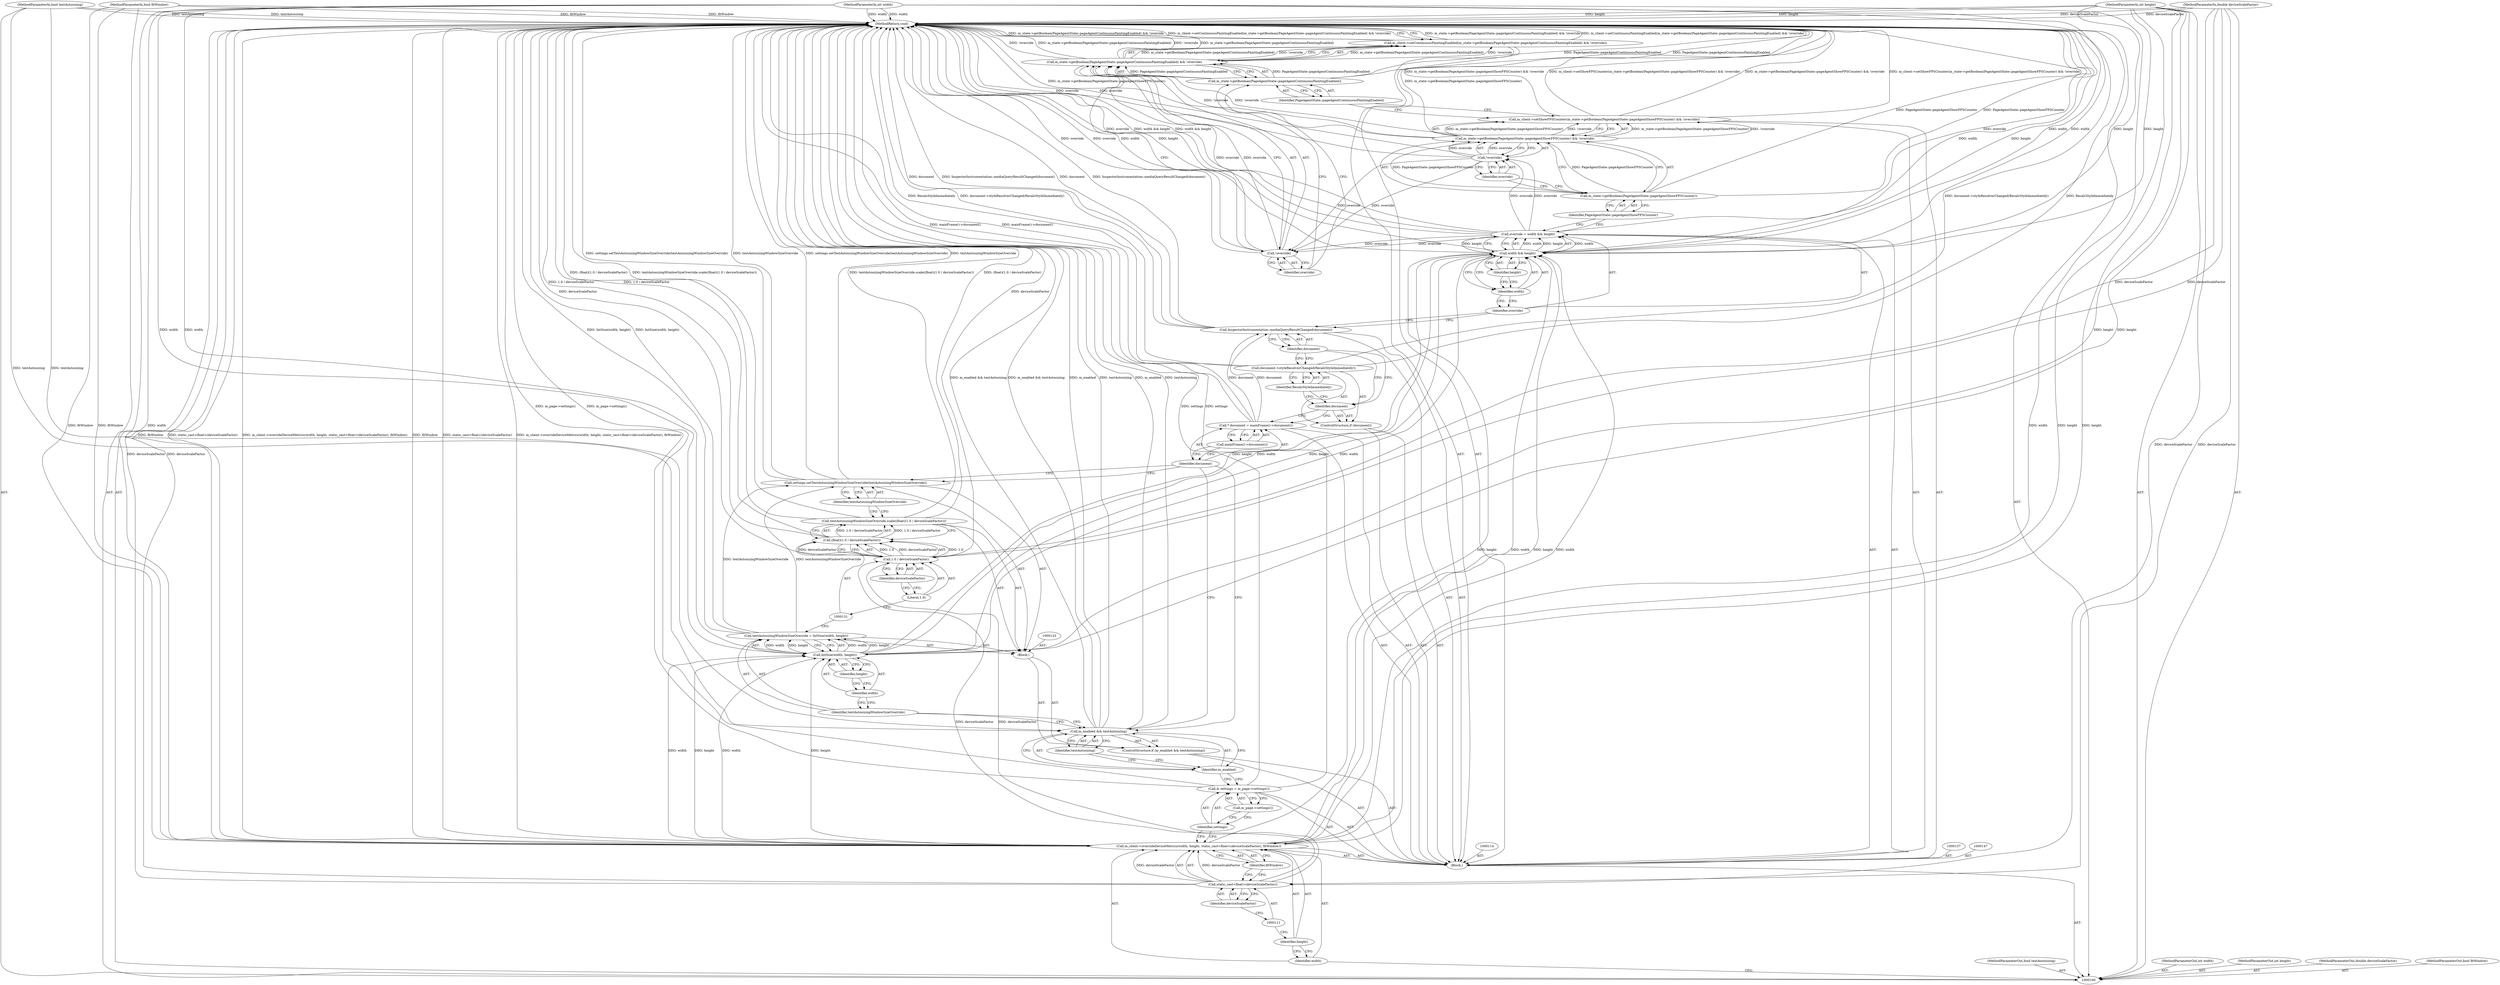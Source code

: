 digraph "0_Chrome_d4cd2b2c0953ad7e9fa988c234eb9361be80fe81_17" {
"1000165" [label="(MethodReturn,void)"];
"1000105" [label="(MethodParameterIn,bool textAutosizing)"];
"1000249" [label="(MethodParameterOut,bool textAutosizing)"];
"1000101" [label="(MethodParameterIn,int width)"];
"1000245" [label="(MethodParameterOut,int width)"];
"1000102" [label="(MethodParameterIn,int height)"];
"1000246" [label="(MethodParameterOut,int height)"];
"1000103" [label="(MethodParameterIn,double deviceScaleFactor)"];
"1000247" [label="(MethodParameterOut,double deviceScaleFactor)"];
"1000104" [label="(MethodParameterIn,bool fitWindow)"];
"1000248" [label="(MethodParameterOut,bool fitWindow)"];
"1000138" [label="(Call,* document = mainFrame()->document())"];
"1000139" [label="(Identifier,document)"];
"1000140" [label="(Call,mainFrame()->document())"];
"1000141" [label="(ControlStructure,if (document))"];
"1000142" [label="(Identifier,document)"];
"1000144" [label="(Identifier,RecalcStyleImmediately)"];
"1000143" [label="(Call,document->styleResolverChanged(RecalcStyleImmediately))"];
"1000145" [label="(Call,InspectorInstrumentation::mediaQueryResultChanged(document))"];
"1000146" [label="(Identifier,document)"];
"1000148" [label="(Call,override = width && height)"];
"1000149" [label="(Identifier,override)"];
"1000150" [label="(Call,width && height)"];
"1000151" [label="(Identifier,width)"];
"1000152" [label="(Identifier,height)"];
"1000154" [label="(Call,m_state->getBoolean(PageAgentState::pageAgentShowFPSCounter) && !override)"];
"1000155" [label="(Call,m_state->getBoolean(PageAgentState::pageAgentShowFPSCounter))"];
"1000153" [label="(Call,m_client->setShowFPSCounter(m_state->getBoolean(PageAgentState::pageAgentShowFPSCounter) && !override))"];
"1000156" [label="(Identifier,PageAgentState::pageAgentShowFPSCounter)"];
"1000157" [label="(Call,!override)"];
"1000158" [label="(Identifier,override)"];
"1000163" [label="(Call,!override)"];
"1000164" [label="(Identifier,override)"];
"1000160" [label="(Call,m_state->getBoolean(PageAgentState::pageAgentContinuousPaintingEnabled) && !override)"];
"1000161" [label="(Call,m_state->getBoolean(PageAgentState::pageAgentContinuousPaintingEnabled))"];
"1000159" [label="(Call,m_client->setContinuousPaintingEnabled(m_state->getBoolean(PageAgentState::pageAgentContinuousPaintingEnabled) && !override))"];
"1000162" [label="(Identifier,PageAgentState::pageAgentContinuousPaintingEnabled)"];
"1000106" [label="(Block,)"];
"1000108" [label="(Identifier,width)"];
"1000107" [label="(Call,m_client->overrideDeviceMetrics(width, height, static_cast<float>(deviceScaleFactor), fitWindow))"];
"1000109" [label="(Identifier,height)"];
"1000110" [label="(Call,static_cast<float>(deviceScaleFactor))"];
"1000112" [label="(Identifier,deviceScaleFactor)"];
"1000113" [label="(Identifier,fitWindow)"];
"1000115" [label="(Call,& settings = m_page->settings())"];
"1000116" [label="(Identifier,settings)"];
"1000117" [label="(Call,m_page->settings())"];
"1000121" [label="(Identifier,textAutosizing)"];
"1000118" [label="(ControlStructure,if (m_enabled && textAutosizing))"];
"1000119" [label="(Call,m_enabled && textAutosizing)"];
"1000120" [label="(Identifier,m_enabled)"];
"1000124" [label="(Call,textAutosizingWindowSizeOverride = IntSize(width, height))"];
"1000125" [label="(Identifier,textAutosizingWindowSizeOverride)"];
"1000126" [label="(Call,IntSize(width, height))"];
"1000127" [label="(Identifier,width)"];
"1000128" [label="(Identifier,height)"];
"1000122" [label="(Block,)"];
"1000130" [label="(Call,(float)(1.0 / deviceScaleFactor))"];
"1000132" [label="(Call,1.0 / deviceScaleFactor)"];
"1000133" [label="(Literal,1.0)"];
"1000134" [label="(Identifier,deviceScaleFactor)"];
"1000129" [label="(Call,textAutosizingWindowSizeOverride.scale((float)(1.0 / deviceScaleFactor)))"];
"1000136" [label="(Identifier,textAutosizingWindowSizeOverride)"];
"1000135" [label="(Call,settings.setTextAutosizingWindowSizeOverride(textAutosizingWindowSizeOverride))"];
"1000165" -> "1000100"  [label="AST: "];
"1000165" -> "1000159"  [label="CFG: "];
"1000104" -> "1000165"  [label="DDG: fitWindow"];
"1000105" -> "1000165"  [label="DDG: textAutosizing"];
"1000159" -> "1000165"  [label="DDG: m_state->getBoolean(PageAgentState::pageAgentContinuousPaintingEnabled) && !override"];
"1000159" -> "1000165"  [label="DDG: m_client->setContinuousPaintingEnabled(m_state->getBoolean(PageAgentState::pageAgentContinuousPaintingEnabled) && !override)"];
"1000130" -> "1000165"  [label="DDG: 1.0 / deviceScaleFactor"];
"1000153" -> "1000165"  [label="DDG: m_client->setShowFPSCounter(m_state->getBoolean(PageAgentState::pageAgentShowFPSCounter) && !override)"];
"1000153" -> "1000165"  [label="DDG: m_state->getBoolean(PageAgentState::pageAgentShowFPSCounter) && !override"];
"1000148" -> "1000165"  [label="DDG: width && height"];
"1000148" -> "1000165"  [label="DDG: override"];
"1000119" -> "1000165"  [label="DDG: m_enabled && textAutosizing"];
"1000119" -> "1000165"  [label="DDG: textAutosizing"];
"1000119" -> "1000165"  [label="DDG: m_enabled"];
"1000115" -> "1000165"  [label="DDG: m_page->settings()"];
"1000115" -> "1000165"  [label="DDG: settings"];
"1000129" -> "1000165"  [label="DDG: (float)(1.0 / deviceScaleFactor)"];
"1000129" -> "1000165"  [label="DDG: textAutosizingWindowSizeOverride.scale((float)(1.0 / deviceScaleFactor))"];
"1000163" -> "1000165"  [label="DDG: override"];
"1000124" -> "1000165"  [label="DDG: IntSize(width, height)"];
"1000107" -> "1000165"  [label="DDG: m_client->overrideDeviceMetrics(width, height, static_cast<float>(deviceScaleFactor), fitWindow)"];
"1000107" -> "1000165"  [label="DDG: fitWindow"];
"1000107" -> "1000165"  [label="DDG: static_cast<float>(deviceScaleFactor)"];
"1000150" -> "1000165"  [label="DDG: width"];
"1000150" -> "1000165"  [label="DDG: height"];
"1000138" -> "1000165"  [label="DDG: mainFrame()->document()"];
"1000154" -> "1000165"  [label="DDG: m_state->getBoolean(PageAgentState::pageAgentShowFPSCounter)"];
"1000143" -> "1000165"  [label="DDG: RecalcStyleImmediately"];
"1000143" -> "1000165"  [label="DDG: document->styleResolverChanged(RecalcStyleImmediately)"];
"1000132" -> "1000165"  [label="DDG: deviceScaleFactor"];
"1000157" -> "1000165"  [label="DDG: override"];
"1000103" -> "1000165"  [label="DDG: deviceScaleFactor"];
"1000102" -> "1000165"  [label="DDG: height"];
"1000110" -> "1000165"  [label="DDG: deviceScaleFactor"];
"1000135" -> "1000165"  [label="DDG: settings.setTextAutosizingWindowSizeOverride(textAutosizingWindowSizeOverride)"];
"1000135" -> "1000165"  [label="DDG: textAutosizingWindowSizeOverride"];
"1000101" -> "1000165"  [label="DDG: width"];
"1000145" -> "1000165"  [label="DDG: InspectorInstrumentation::mediaQueryResultChanged(document)"];
"1000145" -> "1000165"  [label="DDG: document"];
"1000155" -> "1000165"  [label="DDG: PageAgentState::pageAgentShowFPSCounter"];
"1000160" -> "1000165"  [label="DDG: !override"];
"1000160" -> "1000165"  [label="DDG: m_state->getBoolean(PageAgentState::pageAgentContinuousPaintingEnabled)"];
"1000161" -> "1000165"  [label="DDG: PageAgentState::pageAgentContinuousPaintingEnabled"];
"1000105" -> "1000100"  [label="AST: "];
"1000105" -> "1000165"  [label="DDG: textAutosizing"];
"1000105" -> "1000119"  [label="DDG: textAutosizing"];
"1000249" -> "1000100"  [label="AST: "];
"1000101" -> "1000100"  [label="AST: "];
"1000101" -> "1000165"  [label="DDG: width"];
"1000101" -> "1000107"  [label="DDG: width"];
"1000101" -> "1000126"  [label="DDG: width"];
"1000101" -> "1000150"  [label="DDG: width"];
"1000245" -> "1000100"  [label="AST: "];
"1000102" -> "1000100"  [label="AST: "];
"1000102" -> "1000165"  [label="DDG: height"];
"1000102" -> "1000107"  [label="DDG: height"];
"1000102" -> "1000126"  [label="DDG: height"];
"1000102" -> "1000150"  [label="DDG: height"];
"1000246" -> "1000100"  [label="AST: "];
"1000103" -> "1000100"  [label="AST: "];
"1000103" -> "1000165"  [label="DDG: deviceScaleFactor"];
"1000103" -> "1000110"  [label="DDG: deviceScaleFactor"];
"1000103" -> "1000132"  [label="DDG: deviceScaleFactor"];
"1000247" -> "1000100"  [label="AST: "];
"1000104" -> "1000100"  [label="AST: "];
"1000104" -> "1000165"  [label="DDG: fitWindow"];
"1000104" -> "1000107"  [label="DDG: fitWindow"];
"1000248" -> "1000100"  [label="AST: "];
"1000138" -> "1000106"  [label="AST: "];
"1000138" -> "1000140"  [label="CFG: "];
"1000139" -> "1000138"  [label="AST: "];
"1000140" -> "1000138"  [label="AST: "];
"1000142" -> "1000138"  [label="CFG: "];
"1000138" -> "1000165"  [label="DDG: mainFrame()->document()"];
"1000138" -> "1000145"  [label="DDG: document"];
"1000139" -> "1000138"  [label="AST: "];
"1000139" -> "1000135"  [label="CFG: "];
"1000139" -> "1000119"  [label="CFG: "];
"1000140" -> "1000139"  [label="CFG: "];
"1000140" -> "1000138"  [label="AST: "];
"1000140" -> "1000139"  [label="CFG: "];
"1000138" -> "1000140"  [label="CFG: "];
"1000141" -> "1000106"  [label="AST: "];
"1000142" -> "1000141"  [label="AST: "];
"1000143" -> "1000141"  [label="AST: "];
"1000142" -> "1000141"  [label="AST: "];
"1000142" -> "1000138"  [label="CFG: "];
"1000144" -> "1000142"  [label="CFG: "];
"1000146" -> "1000142"  [label="CFG: "];
"1000144" -> "1000143"  [label="AST: "];
"1000144" -> "1000142"  [label="CFG: "];
"1000143" -> "1000144"  [label="CFG: "];
"1000143" -> "1000141"  [label="AST: "];
"1000143" -> "1000144"  [label="CFG: "];
"1000144" -> "1000143"  [label="AST: "];
"1000146" -> "1000143"  [label="CFG: "];
"1000143" -> "1000165"  [label="DDG: RecalcStyleImmediately"];
"1000143" -> "1000165"  [label="DDG: document->styleResolverChanged(RecalcStyleImmediately)"];
"1000145" -> "1000106"  [label="AST: "];
"1000145" -> "1000146"  [label="CFG: "];
"1000146" -> "1000145"  [label="AST: "];
"1000149" -> "1000145"  [label="CFG: "];
"1000145" -> "1000165"  [label="DDG: InspectorInstrumentation::mediaQueryResultChanged(document)"];
"1000145" -> "1000165"  [label="DDG: document"];
"1000138" -> "1000145"  [label="DDG: document"];
"1000146" -> "1000145"  [label="AST: "];
"1000146" -> "1000143"  [label="CFG: "];
"1000146" -> "1000142"  [label="CFG: "];
"1000145" -> "1000146"  [label="CFG: "];
"1000148" -> "1000106"  [label="AST: "];
"1000148" -> "1000150"  [label="CFG: "];
"1000149" -> "1000148"  [label="AST: "];
"1000150" -> "1000148"  [label="AST: "];
"1000156" -> "1000148"  [label="CFG: "];
"1000148" -> "1000165"  [label="DDG: width && height"];
"1000148" -> "1000165"  [label="DDG: override"];
"1000150" -> "1000148"  [label="DDG: width"];
"1000150" -> "1000148"  [label="DDG: height"];
"1000148" -> "1000157"  [label="DDG: override"];
"1000148" -> "1000163"  [label="DDG: override"];
"1000149" -> "1000148"  [label="AST: "];
"1000149" -> "1000145"  [label="CFG: "];
"1000151" -> "1000149"  [label="CFG: "];
"1000150" -> "1000148"  [label="AST: "];
"1000150" -> "1000151"  [label="CFG: "];
"1000150" -> "1000152"  [label="CFG: "];
"1000151" -> "1000150"  [label="AST: "];
"1000152" -> "1000150"  [label="AST: "];
"1000148" -> "1000150"  [label="CFG: "];
"1000150" -> "1000165"  [label="DDG: width"];
"1000150" -> "1000165"  [label="DDG: height"];
"1000150" -> "1000148"  [label="DDG: width"];
"1000150" -> "1000148"  [label="DDG: height"];
"1000107" -> "1000150"  [label="DDG: width"];
"1000107" -> "1000150"  [label="DDG: height"];
"1000126" -> "1000150"  [label="DDG: width"];
"1000126" -> "1000150"  [label="DDG: height"];
"1000101" -> "1000150"  [label="DDG: width"];
"1000102" -> "1000150"  [label="DDG: height"];
"1000151" -> "1000150"  [label="AST: "];
"1000151" -> "1000149"  [label="CFG: "];
"1000152" -> "1000151"  [label="CFG: "];
"1000150" -> "1000151"  [label="CFG: "];
"1000152" -> "1000150"  [label="AST: "];
"1000152" -> "1000151"  [label="CFG: "];
"1000150" -> "1000152"  [label="CFG: "];
"1000154" -> "1000153"  [label="AST: "];
"1000154" -> "1000155"  [label="CFG: "];
"1000154" -> "1000157"  [label="CFG: "];
"1000155" -> "1000154"  [label="AST: "];
"1000157" -> "1000154"  [label="AST: "];
"1000153" -> "1000154"  [label="CFG: "];
"1000154" -> "1000165"  [label="DDG: m_state->getBoolean(PageAgentState::pageAgentShowFPSCounter)"];
"1000154" -> "1000153"  [label="DDG: m_state->getBoolean(PageAgentState::pageAgentShowFPSCounter)"];
"1000154" -> "1000153"  [label="DDG: !override"];
"1000155" -> "1000154"  [label="DDG: PageAgentState::pageAgentShowFPSCounter"];
"1000157" -> "1000154"  [label="DDG: override"];
"1000154" -> "1000160"  [label="DDG: !override"];
"1000155" -> "1000154"  [label="AST: "];
"1000155" -> "1000156"  [label="CFG: "];
"1000156" -> "1000155"  [label="AST: "];
"1000158" -> "1000155"  [label="CFG: "];
"1000154" -> "1000155"  [label="CFG: "];
"1000155" -> "1000165"  [label="DDG: PageAgentState::pageAgentShowFPSCounter"];
"1000155" -> "1000154"  [label="DDG: PageAgentState::pageAgentShowFPSCounter"];
"1000153" -> "1000106"  [label="AST: "];
"1000153" -> "1000154"  [label="CFG: "];
"1000154" -> "1000153"  [label="AST: "];
"1000162" -> "1000153"  [label="CFG: "];
"1000153" -> "1000165"  [label="DDG: m_client->setShowFPSCounter(m_state->getBoolean(PageAgentState::pageAgentShowFPSCounter) && !override)"];
"1000153" -> "1000165"  [label="DDG: m_state->getBoolean(PageAgentState::pageAgentShowFPSCounter) && !override"];
"1000154" -> "1000153"  [label="DDG: m_state->getBoolean(PageAgentState::pageAgentShowFPSCounter)"];
"1000154" -> "1000153"  [label="DDG: !override"];
"1000156" -> "1000155"  [label="AST: "];
"1000156" -> "1000148"  [label="CFG: "];
"1000155" -> "1000156"  [label="CFG: "];
"1000157" -> "1000154"  [label="AST: "];
"1000157" -> "1000158"  [label="CFG: "];
"1000158" -> "1000157"  [label="AST: "];
"1000154" -> "1000157"  [label="CFG: "];
"1000157" -> "1000165"  [label="DDG: override"];
"1000157" -> "1000154"  [label="DDG: override"];
"1000148" -> "1000157"  [label="DDG: override"];
"1000157" -> "1000163"  [label="DDG: override"];
"1000158" -> "1000157"  [label="AST: "];
"1000158" -> "1000155"  [label="CFG: "];
"1000157" -> "1000158"  [label="CFG: "];
"1000163" -> "1000160"  [label="AST: "];
"1000163" -> "1000164"  [label="CFG: "];
"1000164" -> "1000163"  [label="AST: "];
"1000160" -> "1000163"  [label="CFG: "];
"1000163" -> "1000165"  [label="DDG: override"];
"1000163" -> "1000160"  [label="DDG: override"];
"1000157" -> "1000163"  [label="DDG: override"];
"1000148" -> "1000163"  [label="DDG: override"];
"1000164" -> "1000163"  [label="AST: "];
"1000164" -> "1000161"  [label="CFG: "];
"1000163" -> "1000164"  [label="CFG: "];
"1000160" -> "1000159"  [label="AST: "];
"1000160" -> "1000161"  [label="CFG: "];
"1000160" -> "1000163"  [label="CFG: "];
"1000161" -> "1000160"  [label="AST: "];
"1000163" -> "1000160"  [label="AST: "];
"1000159" -> "1000160"  [label="CFG: "];
"1000160" -> "1000165"  [label="DDG: !override"];
"1000160" -> "1000165"  [label="DDG: m_state->getBoolean(PageAgentState::pageAgentContinuousPaintingEnabled)"];
"1000160" -> "1000159"  [label="DDG: m_state->getBoolean(PageAgentState::pageAgentContinuousPaintingEnabled)"];
"1000160" -> "1000159"  [label="DDG: !override"];
"1000161" -> "1000160"  [label="DDG: PageAgentState::pageAgentContinuousPaintingEnabled"];
"1000163" -> "1000160"  [label="DDG: override"];
"1000154" -> "1000160"  [label="DDG: !override"];
"1000161" -> "1000160"  [label="AST: "];
"1000161" -> "1000162"  [label="CFG: "];
"1000162" -> "1000161"  [label="AST: "];
"1000164" -> "1000161"  [label="CFG: "];
"1000160" -> "1000161"  [label="CFG: "];
"1000161" -> "1000165"  [label="DDG: PageAgentState::pageAgentContinuousPaintingEnabled"];
"1000161" -> "1000160"  [label="DDG: PageAgentState::pageAgentContinuousPaintingEnabled"];
"1000159" -> "1000106"  [label="AST: "];
"1000159" -> "1000160"  [label="CFG: "];
"1000160" -> "1000159"  [label="AST: "];
"1000165" -> "1000159"  [label="CFG: "];
"1000159" -> "1000165"  [label="DDG: m_state->getBoolean(PageAgentState::pageAgentContinuousPaintingEnabled) && !override"];
"1000159" -> "1000165"  [label="DDG: m_client->setContinuousPaintingEnabled(m_state->getBoolean(PageAgentState::pageAgentContinuousPaintingEnabled) && !override)"];
"1000160" -> "1000159"  [label="DDG: m_state->getBoolean(PageAgentState::pageAgentContinuousPaintingEnabled)"];
"1000160" -> "1000159"  [label="DDG: !override"];
"1000162" -> "1000161"  [label="AST: "];
"1000162" -> "1000153"  [label="CFG: "];
"1000161" -> "1000162"  [label="CFG: "];
"1000106" -> "1000100"  [label="AST: "];
"1000107" -> "1000106"  [label="AST: "];
"1000114" -> "1000106"  [label="AST: "];
"1000115" -> "1000106"  [label="AST: "];
"1000118" -> "1000106"  [label="AST: "];
"1000137" -> "1000106"  [label="AST: "];
"1000138" -> "1000106"  [label="AST: "];
"1000141" -> "1000106"  [label="AST: "];
"1000145" -> "1000106"  [label="AST: "];
"1000147" -> "1000106"  [label="AST: "];
"1000148" -> "1000106"  [label="AST: "];
"1000153" -> "1000106"  [label="AST: "];
"1000159" -> "1000106"  [label="AST: "];
"1000108" -> "1000107"  [label="AST: "];
"1000108" -> "1000100"  [label="CFG: "];
"1000109" -> "1000108"  [label="CFG: "];
"1000107" -> "1000106"  [label="AST: "];
"1000107" -> "1000113"  [label="CFG: "];
"1000108" -> "1000107"  [label="AST: "];
"1000109" -> "1000107"  [label="AST: "];
"1000110" -> "1000107"  [label="AST: "];
"1000113" -> "1000107"  [label="AST: "];
"1000116" -> "1000107"  [label="CFG: "];
"1000107" -> "1000165"  [label="DDG: m_client->overrideDeviceMetrics(width, height, static_cast<float>(deviceScaleFactor), fitWindow)"];
"1000107" -> "1000165"  [label="DDG: fitWindow"];
"1000107" -> "1000165"  [label="DDG: static_cast<float>(deviceScaleFactor)"];
"1000101" -> "1000107"  [label="DDG: width"];
"1000102" -> "1000107"  [label="DDG: height"];
"1000110" -> "1000107"  [label="DDG: deviceScaleFactor"];
"1000104" -> "1000107"  [label="DDG: fitWindow"];
"1000107" -> "1000126"  [label="DDG: width"];
"1000107" -> "1000126"  [label="DDG: height"];
"1000107" -> "1000150"  [label="DDG: width"];
"1000107" -> "1000150"  [label="DDG: height"];
"1000109" -> "1000107"  [label="AST: "];
"1000109" -> "1000108"  [label="CFG: "];
"1000111" -> "1000109"  [label="CFG: "];
"1000110" -> "1000107"  [label="AST: "];
"1000110" -> "1000112"  [label="CFG: "];
"1000111" -> "1000110"  [label="AST: "];
"1000112" -> "1000110"  [label="AST: "];
"1000113" -> "1000110"  [label="CFG: "];
"1000110" -> "1000165"  [label="DDG: deviceScaleFactor"];
"1000110" -> "1000107"  [label="DDG: deviceScaleFactor"];
"1000103" -> "1000110"  [label="DDG: deviceScaleFactor"];
"1000110" -> "1000132"  [label="DDG: deviceScaleFactor"];
"1000112" -> "1000110"  [label="AST: "];
"1000112" -> "1000111"  [label="CFG: "];
"1000110" -> "1000112"  [label="CFG: "];
"1000113" -> "1000107"  [label="AST: "];
"1000113" -> "1000110"  [label="CFG: "];
"1000107" -> "1000113"  [label="CFG: "];
"1000115" -> "1000106"  [label="AST: "];
"1000115" -> "1000117"  [label="CFG: "];
"1000116" -> "1000115"  [label="AST: "];
"1000117" -> "1000115"  [label="AST: "];
"1000120" -> "1000115"  [label="CFG: "];
"1000115" -> "1000165"  [label="DDG: m_page->settings()"];
"1000115" -> "1000165"  [label="DDG: settings"];
"1000116" -> "1000115"  [label="AST: "];
"1000116" -> "1000107"  [label="CFG: "];
"1000117" -> "1000116"  [label="CFG: "];
"1000117" -> "1000115"  [label="AST: "];
"1000117" -> "1000116"  [label="CFG: "];
"1000115" -> "1000117"  [label="CFG: "];
"1000121" -> "1000119"  [label="AST: "];
"1000121" -> "1000120"  [label="CFG: "];
"1000119" -> "1000121"  [label="CFG: "];
"1000118" -> "1000106"  [label="AST: "];
"1000119" -> "1000118"  [label="AST: "];
"1000122" -> "1000118"  [label="AST: "];
"1000119" -> "1000118"  [label="AST: "];
"1000119" -> "1000120"  [label="CFG: "];
"1000119" -> "1000121"  [label="CFG: "];
"1000120" -> "1000119"  [label="AST: "];
"1000121" -> "1000119"  [label="AST: "];
"1000125" -> "1000119"  [label="CFG: "];
"1000139" -> "1000119"  [label="CFG: "];
"1000119" -> "1000165"  [label="DDG: m_enabled && textAutosizing"];
"1000119" -> "1000165"  [label="DDG: textAutosizing"];
"1000119" -> "1000165"  [label="DDG: m_enabled"];
"1000105" -> "1000119"  [label="DDG: textAutosizing"];
"1000120" -> "1000119"  [label="AST: "];
"1000120" -> "1000115"  [label="CFG: "];
"1000121" -> "1000120"  [label="CFG: "];
"1000119" -> "1000120"  [label="CFG: "];
"1000124" -> "1000122"  [label="AST: "];
"1000124" -> "1000126"  [label="CFG: "];
"1000125" -> "1000124"  [label="AST: "];
"1000126" -> "1000124"  [label="AST: "];
"1000131" -> "1000124"  [label="CFG: "];
"1000124" -> "1000165"  [label="DDG: IntSize(width, height)"];
"1000126" -> "1000124"  [label="DDG: width"];
"1000126" -> "1000124"  [label="DDG: height"];
"1000124" -> "1000135"  [label="DDG: textAutosizingWindowSizeOverride"];
"1000125" -> "1000124"  [label="AST: "];
"1000125" -> "1000119"  [label="CFG: "];
"1000127" -> "1000125"  [label="CFG: "];
"1000126" -> "1000124"  [label="AST: "];
"1000126" -> "1000128"  [label="CFG: "];
"1000127" -> "1000126"  [label="AST: "];
"1000128" -> "1000126"  [label="AST: "];
"1000124" -> "1000126"  [label="CFG: "];
"1000126" -> "1000124"  [label="DDG: width"];
"1000126" -> "1000124"  [label="DDG: height"];
"1000107" -> "1000126"  [label="DDG: width"];
"1000107" -> "1000126"  [label="DDG: height"];
"1000101" -> "1000126"  [label="DDG: width"];
"1000102" -> "1000126"  [label="DDG: height"];
"1000126" -> "1000150"  [label="DDG: width"];
"1000126" -> "1000150"  [label="DDG: height"];
"1000127" -> "1000126"  [label="AST: "];
"1000127" -> "1000125"  [label="CFG: "];
"1000128" -> "1000127"  [label="CFG: "];
"1000128" -> "1000126"  [label="AST: "];
"1000128" -> "1000127"  [label="CFG: "];
"1000126" -> "1000128"  [label="CFG: "];
"1000122" -> "1000118"  [label="AST: "];
"1000123" -> "1000122"  [label="AST: "];
"1000124" -> "1000122"  [label="AST: "];
"1000129" -> "1000122"  [label="AST: "];
"1000135" -> "1000122"  [label="AST: "];
"1000130" -> "1000129"  [label="AST: "];
"1000130" -> "1000132"  [label="CFG: "];
"1000131" -> "1000130"  [label="AST: "];
"1000132" -> "1000130"  [label="AST: "];
"1000129" -> "1000130"  [label="CFG: "];
"1000130" -> "1000165"  [label="DDG: 1.0 / deviceScaleFactor"];
"1000130" -> "1000129"  [label="DDG: 1.0 / deviceScaleFactor"];
"1000132" -> "1000130"  [label="DDG: 1.0"];
"1000132" -> "1000130"  [label="DDG: deviceScaleFactor"];
"1000132" -> "1000130"  [label="AST: "];
"1000132" -> "1000134"  [label="CFG: "];
"1000133" -> "1000132"  [label="AST: "];
"1000134" -> "1000132"  [label="AST: "];
"1000130" -> "1000132"  [label="CFG: "];
"1000132" -> "1000165"  [label="DDG: deviceScaleFactor"];
"1000132" -> "1000130"  [label="DDG: 1.0"];
"1000132" -> "1000130"  [label="DDG: deviceScaleFactor"];
"1000110" -> "1000132"  [label="DDG: deviceScaleFactor"];
"1000103" -> "1000132"  [label="DDG: deviceScaleFactor"];
"1000133" -> "1000132"  [label="AST: "];
"1000133" -> "1000131"  [label="CFG: "];
"1000134" -> "1000133"  [label="CFG: "];
"1000134" -> "1000132"  [label="AST: "];
"1000134" -> "1000133"  [label="CFG: "];
"1000132" -> "1000134"  [label="CFG: "];
"1000129" -> "1000122"  [label="AST: "];
"1000129" -> "1000130"  [label="CFG: "];
"1000130" -> "1000129"  [label="AST: "];
"1000136" -> "1000129"  [label="CFG: "];
"1000129" -> "1000165"  [label="DDG: (float)(1.0 / deviceScaleFactor)"];
"1000129" -> "1000165"  [label="DDG: textAutosizingWindowSizeOverride.scale((float)(1.0 / deviceScaleFactor))"];
"1000130" -> "1000129"  [label="DDG: 1.0 / deviceScaleFactor"];
"1000136" -> "1000135"  [label="AST: "];
"1000136" -> "1000129"  [label="CFG: "];
"1000135" -> "1000136"  [label="CFG: "];
"1000135" -> "1000122"  [label="AST: "];
"1000135" -> "1000136"  [label="CFG: "];
"1000136" -> "1000135"  [label="AST: "];
"1000139" -> "1000135"  [label="CFG: "];
"1000135" -> "1000165"  [label="DDG: settings.setTextAutosizingWindowSizeOverride(textAutosizingWindowSizeOverride)"];
"1000135" -> "1000165"  [label="DDG: textAutosizingWindowSizeOverride"];
"1000124" -> "1000135"  [label="DDG: textAutosizingWindowSizeOverride"];
}
